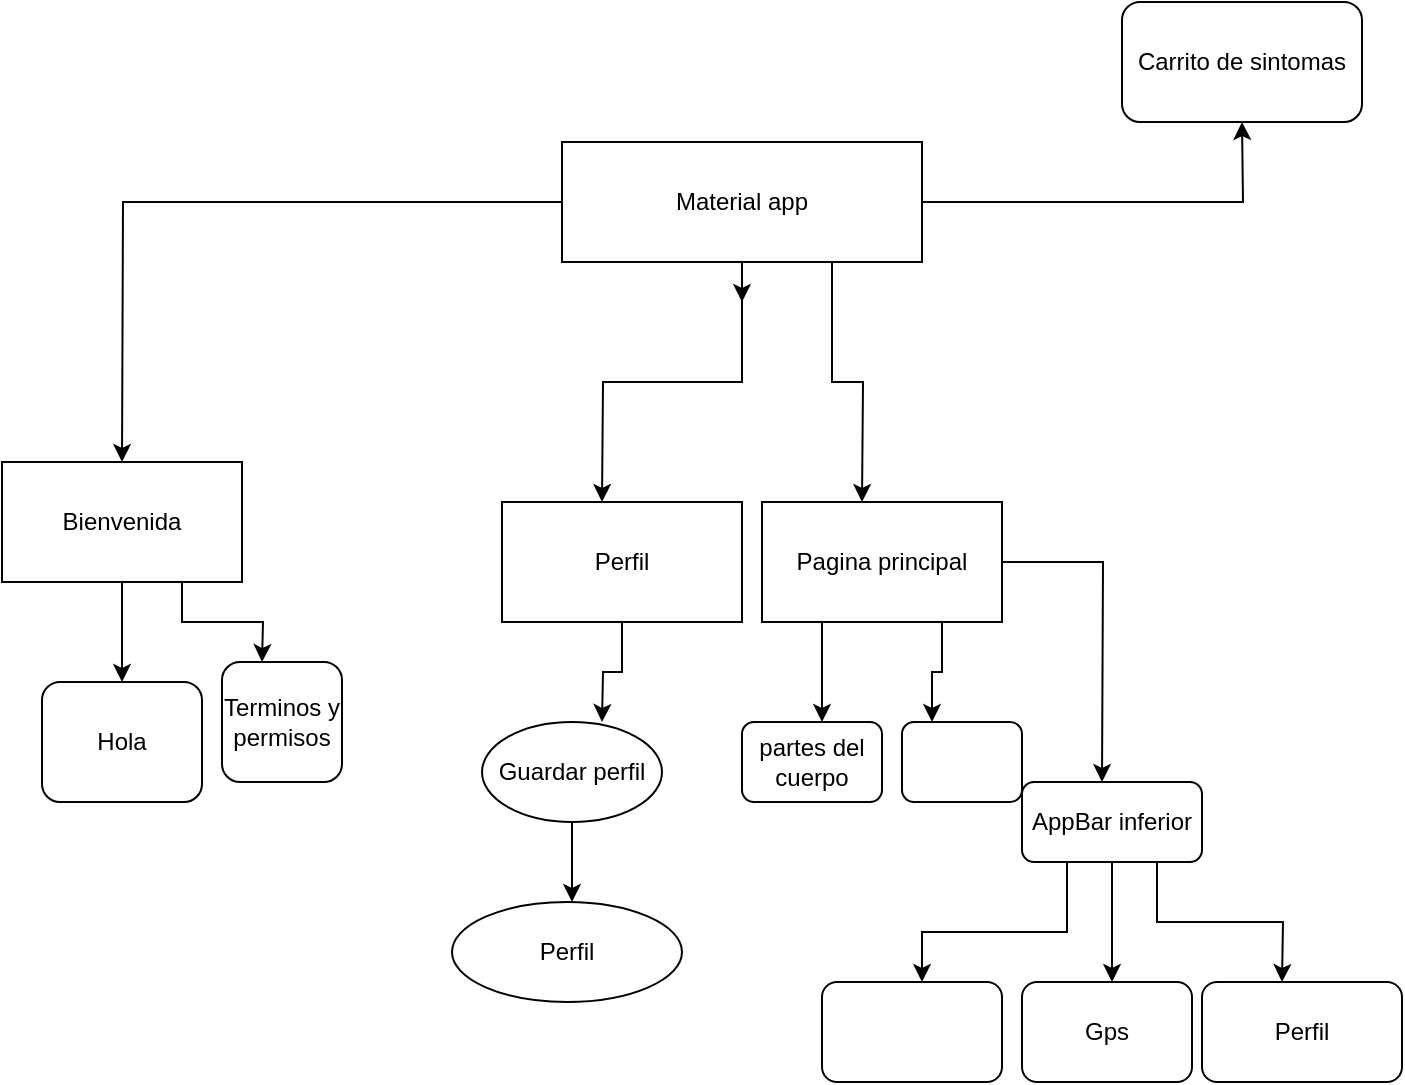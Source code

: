 <mxfile version="13.9.2" type="github"><diagram id="CeRlOrjLMKsWshIDX3cm" name="Page-1"><mxGraphModel dx="1061" dy="652" grid="1" gridSize="10" guides="1" tooltips="1" connect="1" arrows="1" fold="1" page="1" pageScale="1" pageWidth="850" pageHeight="1100" math="0" shadow="0"><root><mxCell id="0"/><mxCell id="1" parent="0"/><mxCell id="8p8nTxQYez3is9QQP_hf-2" style="edgeStyle=orthogonalEdgeStyle;rounded=0;orthogonalLoop=1;jettySize=auto;html=1;" edge="1" parent="1" source="8p8nTxQYez3is9QQP_hf-1"><mxGeometry relative="1" as="geometry"><mxPoint x="90" y="230" as="targetPoint"/></mxGeometry></mxCell><mxCell id="8p8nTxQYez3is9QQP_hf-9" style="edgeStyle=orthogonalEdgeStyle;rounded=0;orthogonalLoop=1;jettySize=auto;html=1;" edge="1" parent="1" source="8p8nTxQYez3is9QQP_hf-1"><mxGeometry relative="1" as="geometry"><mxPoint x="330" y="250" as="targetPoint"/></mxGeometry></mxCell><mxCell id="8p8nTxQYez3is9QQP_hf-13" style="edgeStyle=orthogonalEdgeStyle;rounded=0;orthogonalLoop=1;jettySize=auto;html=1;" edge="1" parent="1" source="8p8nTxQYez3is9QQP_hf-1"><mxGeometry relative="1" as="geometry"><mxPoint x="400" y="150" as="targetPoint"/></mxGeometry></mxCell><mxCell id="8p8nTxQYez3is9QQP_hf-14" style="edgeStyle=orthogonalEdgeStyle;rounded=0;orthogonalLoop=1;jettySize=auto;html=1;exitX=0.75;exitY=1;exitDx=0;exitDy=0;" edge="1" parent="1" source="8p8nTxQYez3is9QQP_hf-1"><mxGeometry relative="1" as="geometry"><mxPoint x="460" y="250" as="targetPoint"/></mxGeometry></mxCell><mxCell id="8p8nTxQYez3is9QQP_hf-28" style="edgeStyle=orthogonalEdgeStyle;rounded=0;orthogonalLoop=1;jettySize=auto;html=1;exitX=1;exitY=0.5;exitDx=0;exitDy=0;" edge="1" parent="1" source="8p8nTxQYez3is9QQP_hf-1"><mxGeometry relative="1" as="geometry"><mxPoint x="650" y="60" as="targetPoint"/></mxGeometry></mxCell><mxCell id="8p8nTxQYez3is9QQP_hf-1" value="Material app" style="rounded=0;whiteSpace=wrap;html=1;" vertex="1" parent="1"><mxGeometry x="310" y="70" width="180" height="60" as="geometry"/></mxCell><mxCell id="8p8nTxQYez3is9QQP_hf-4" style="edgeStyle=orthogonalEdgeStyle;rounded=0;orthogonalLoop=1;jettySize=auto;html=1;" edge="1" parent="1" source="8p8nTxQYez3is9QQP_hf-3"><mxGeometry relative="1" as="geometry"><mxPoint x="90" y="340" as="targetPoint"/></mxGeometry></mxCell><mxCell id="8p8nTxQYez3is9QQP_hf-5" style="edgeStyle=orthogonalEdgeStyle;rounded=0;orthogonalLoop=1;jettySize=auto;html=1;exitX=0.75;exitY=1;exitDx=0;exitDy=0;" edge="1" parent="1" source="8p8nTxQYez3is9QQP_hf-3"><mxGeometry relative="1" as="geometry"><mxPoint x="160" y="330" as="targetPoint"/></mxGeometry></mxCell><mxCell id="8p8nTxQYez3is9QQP_hf-3" value="Bienvenida" style="rounded=0;whiteSpace=wrap;html=1;" vertex="1" parent="1"><mxGeometry x="30" y="230" width="120" height="60" as="geometry"/></mxCell><mxCell id="8p8nTxQYez3is9QQP_hf-6" value="Hola" style="rounded=1;whiteSpace=wrap;html=1;" vertex="1" parent="1"><mxGeometry x="50" y="340" width="80" height="60" as="geometry"/></mxCell><mxCell id="8p8nTxQYez3is9QQP_hf-8" value="Terminos y permisos" style="rounded=1;whiteSpace=wrap;html=1;" vertex="1" parent="1"><mxGeometry x="140" y="330" width="60" height="60" as="geometry"/></mxCell><mxCell id="8p8nTxQYez3is9QQP_hf-11" style="edgeStyle=orthogonalEdgeStyle;rounded=0;orthogonalLoop=1;jettySize=auto;html=1;" edge="1" parent="1" source="8p8nTxQYez3is9QQP_hf-10"><mxGeometry relative="1" as="geometry"><mxPoint x="330" y="360" as="targetPoint"/></mxGeometry></mxCell><mxCell id="8p8nTxQYez3is9QQP_hf-10" value="Perfil" style="rounded=0;whiteSpace=wrap;html=1;" vertex="1" parent="1"><mxGeometry x="280" y="250" width="120" height="60" as="geometry"/></mxCell><mxCell id="8p8nTxQYez3is9QQP_hf-30" style="edgeStyle=orthogonalEdgeStyle;rounded=0;orthogonalLoop=1;jettySize=auto;html=1;" edge="1" parent="1" source="8p8nTxQYez3is9QQP_hf-12"><mxGeometry relative="1" as="geometry"><mxPoint x="315" y="450" as="targetPoint"/></mxGeometry></mxCell><mxCell id="8p8nTxQYez3is9QQP_hf-12" value="Guardar perfil" style="ellipse;whiteSpace=wrap;html=1;" vertex="1" parent="1"><mxGeometry x="270" y="360" width="90" height="50" as="geometry"/></mxCell><mxCell id="8p8nTxQYez3is9QQP_hf-16" style="edgeStyle=orthogonalEdgeStyle;rounded=0;orthogonalLoop=1;jettySize=auto;html=1;exitX=0.25;exitY=1;exitDx=0;exitDy=0;" edge="1" parent="1" source="8p8nTxQYez3is9QQP_hf-15"><mxGeometry relative="1" as="geometry"><mxPoint x="440" y="360" as="targetPoint"/></mxGeometry></mxCell><mxCell id="8p8nTxQYez3is9QQP_hf-19" style="edgeStyle=orthogonalEdgeStyle;rounded=0;orthogonalLoop=1;jettySize=auto;html=1;exitX=0.75;exitY=1;exitDx=0;exitDy=0;entryX=0.25;entryY=0;entryDx=0;entryDy=0;" edge="1" parent="1" source="8p8nTxQYez3is9QQP_hf-15" target="8p8nTxQYez3is9QQP_hf-18"><mxGeometry relative="1" as="geometry"/></mxCell><mxCell id="8p8nTxQYez3is9QQP_hf-20" style="edgeStyle=orthogonalEdgeStyle;rounded=0;orthogonalLoop=1;jettySize=auto;html=1;" edge="1" parent="1" source="8p8nTxQYez3is9QQP_hf-15"><mxGeometry relative="1" as="geometry"><mxPoint x="580" y="390" as="targetPoint"/></mxGeometry></mxCell><mxCell id="8p8nTxQYez3is9QQP_hf-15" value="Pagina principal" style="rounded=0;whiteSpace=wrap;html=1;" vertex="1" parent="1"><mxGeometry x="410" y="250" width="120" height="60" as="geometry"/></mxCell><mxCell id="8p8nTxQYez3is9QQP_hf-17" value="partes del cuerpo" style="rounded=1;whiteSpace=wrap;html=1;" vertex="1" parent="1"><mxGeometry x="400" y="360" width="70" height="40" as="geometry"/></mxCell><mxCell id="8p8nTxQYez3is9QQP_hf-18" value="" style="rounded=1;whiteSpace=wrap;html=1;" vertex="1" parent="1"><mxGeometry x="480" y="360" width="60" height="40" as="geometry"/></mxCell><mxCell id="8p8nTxQYez3is9QQP_hf-22" style="edgeStyle=orthogonalEdgeStyle;rounded=0;orthogonalLoop=1;jettySize=auto;html=1;exitX=0.25;exitY=1;exitDx=0;exitDy=0;" edge="1" parent="1" source="8p8nTxQYez3is9QQP_hf-21"><mxGeometry relative="1" as="geometry"><mxPoint x="490" y="490" as="targetPoint"/><Array as="points"><mxPoint x="563" y="465"/><mxPoint x="490" y="465"/></Array></mxGeometry></mxCell><mxCell id="8p8nTxQYez3is9QQP_hf-23" style="edgeStyle=orthogonalEdgeStyle;rounded=0;orthogonalLoop=1;jettySize=auto;html=1;exitX=0.5;exitY=1;exitDx=0;exitDy=0;" edge="1" parent="1" source="8p8nTxQYez3is9QQP_hf-21"><mxGeometry relative="1" as="geometry"><mxPoint x="585" y="490" as="targetPoint"/></mxGeometry></mxCell><mxCell id="8p8nTxQYez3is9QQP_hf-24" style="edgeStyle=orthogonalEdgeStyle;rounded=0;orthogonalLoop=1;jettySize=auto;html=1;exitX=0.75;exitY=1;exitDx=0;exitDy=0;" edge="1" parent="1" source="8p8nTxQYez3is9QQP_hf-21"><mxGeometry relative="1" as="geometry"><mxPoint x="670" y="490" as="targetPoint"/></mxGeometry></mxCell><mxCell id="8p8nTxQYez3is9QQP_hf-21" value="AppBar inferior " style="rounded=1;whiteSpace=wrap;html=1;" vertex="1" parent="1"><mxGeometry x="540" y="390" width="90" height="40" as="geometry"/></mxCell><mxCell id="8p8nTxQYez3is9QQP_hf-25" value="" style="rounded=1;whiteSpace=wrap;html=1;" vertex="1" parent="1"><mxGeometry x="440" y="490" width="90" height="50" as="geometry"/></mxCell><mxCell id="8p8nTxQYez3is9QQP_hf-26" value="Perfil" style="rounded=1;whiteSpace=wrap;html=1;" vertex="1" parent="1"><mxGeometry x="630" y="490" width="100" height="50" as="geometry"/></mxCell><mxCell id="8p8nTxQYez3is9QQP_hf-27" value="Gps" style="rounded=1;whiteSpace=wrap;html=1;" vertex="1" parent="1"><mxGeometry x="540" y="490" width="85" height="50" as="geometry"/></mxCell><mxCell id="8p8nTxQYez3is9QQP_hf-29" value="Carrito de sintomas" style="rounded=1;whiteSpace=wrap;html=1;" vertex="1" parent="1"><mxGeometry x="590" width="120" height="60" as="geometry"/></mxCell><mxCell id="8p8nTxQYez3is9QQP_hf-31" value="Perfil " style="ellipse;whiteSpace=wrap;html=1;" vertex="1" parent="1"><mxGeometry x="255" y="450" width="115" height="50" as="geometry"/></mxCell></root></mxGraphModel></diagram></mxfile>